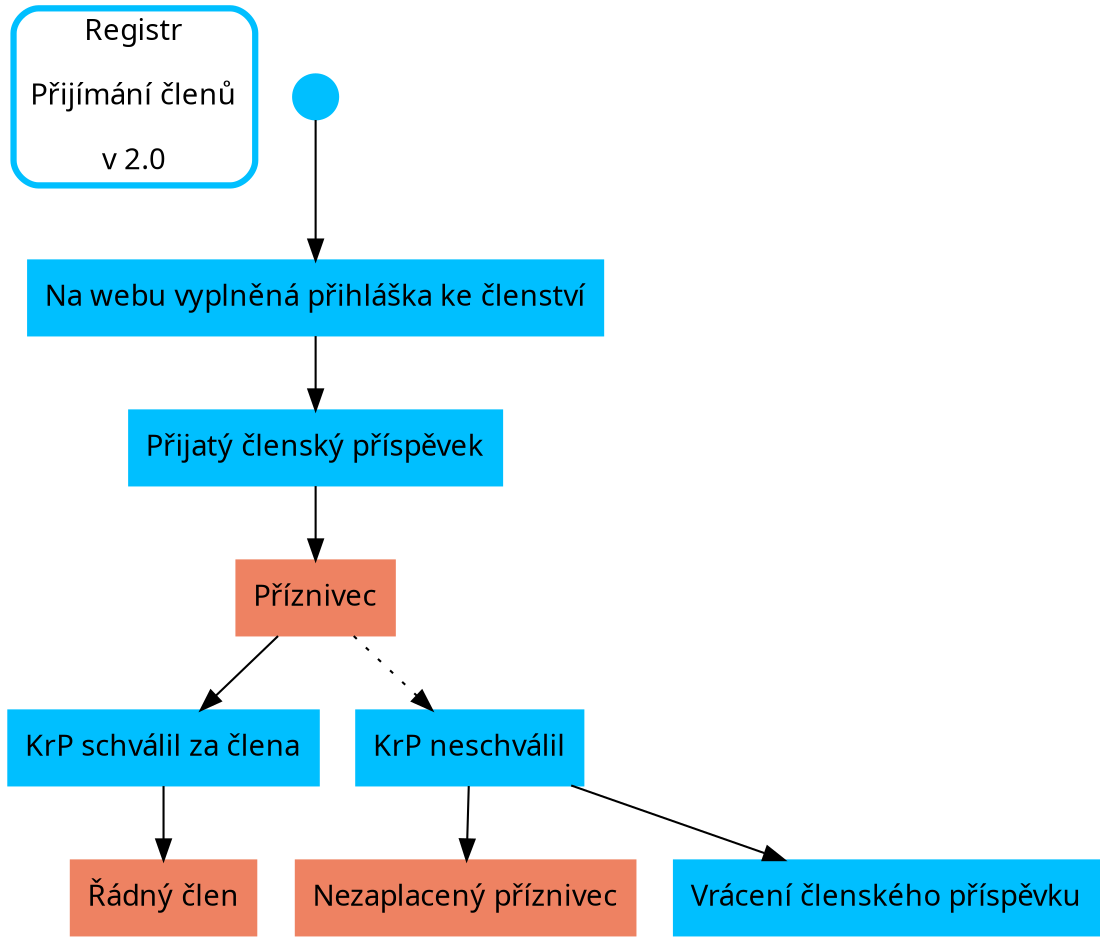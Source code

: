 digraph G {
  graph [	fontname = "Helvetica-Oblique", size = "8,8"  ];
  node [	shape = polygon,
    sides = 4,
    color = deepskyblue,
    style = filled,
    fontname = "Helvetica-Outline" ];

  owner [shape=rect style=rounded penwidth=3 height=1.0 label="Registr\n\nPřijímání členů\n\nv 2.0"]


  start -> zadost_o_clenstvi -> platba_prispevku_zajemce -> priznivec_zajemce -> prijeti -> clen

  #start -> nezaplaceny_priznivec -> prijeti_daru -> priznivec

  # stavajici priznivec zada o clenstvi
  #priznivec -> zadost_o_clenstvi_priznivce -> prijeti_priznivce -> splneni_podminek
  #platba_prispevku -> splneni_podminek
  #prijata_prihlaska -> splneni_podminek
  #splneni_podminek -> clen

  # Priznivec nebyl prijat, je z nej nadale priznivce
  #zadost_o_clenstvi_priznivce -> neprijeti_priznivce -> priznivec

  # Zajemce o clenstvi nebyl prijat, vracime prispevek a je z nej nezaplaceny priznivec
  priznivec_zajemce -> neprijeti_zajemce[style=dotted]
  neprijeti_zajemce -> nezaplaceny_priznivec
  neprijeti_zajemce -> vraceni_prispevku


  # nezaplaceny priznivec zada o clenstvi
  #nezaplaceny_priznivec -> zadost_o_clenstvi


subgraph cluster_obnova {
  # Prodlouzeni clenstvi
  #clen -> clen_po_roce
  #clen_po_roce -> platba_prispevku
  #clen_po_roce -> nezaplaceny_priznivec[style=dotted]

  # Prodlouzeni priznivectvi
  #priznivec -> priznivec_po_roce
  #priznivec_po_roce -> prijeti_daru
  #priznivec_po_roce -> nezaplaceny_priznivec[style=dotted]
}

  # Ukonceni clenstvi na zadost
  #clen -> priznivec[style=dotted,label="ukončil členství"]

  # Vymazani udaju subjektu na zadost
  #priznivec -> vymazani_udaju
  #nezaplaceny_priznivec -> vymazani_udaju
  #vymazani_udaju -> end

  start [shape=point height=0.3 label="Start"]
  nezaplaceny_priznivec [label="Nezaplacený příznivec", color=salmon2]
  #clen_po_roce [label="Po roce", color=goldenrod2]
  #priznivec_po_roce [label="Po roce", color=goldenrod2]
  clen [label="Řádný člen",color=salmon2]
  #priznivec [label="Příznivec",color=salmon2]
  #priznivec_zajemce [color=salmon2]
  zadost_o_clenstvi[label="Na webu vyplněná přihláška ke členství"]
  #zadost_o_clenstvi_priznivce[label="Na webu vyplněná přihláška ke členství"]
  #platba_prispevku[label="Přijatý členský příspěvek"]
  #prijeti_daru[label="Přijatý dar od příznivce"]
  platba_prispevku_zajemce[label="Přijatý členský příspěvek"]
  priznivec_zajemce[label="Příznivec", color=salmon2]
  neprijeti_zajemce[label="KrP neschválil"]
  #neprijeti_priznivce[label="KrP neschválil"]
  prijeti[label="KrP schválil za člena"]
  #prijeti_priznivce[label="KrP schválil za člena"]
  vraceni_prispevku[label="Vrácení členského příspěvku"]
  #vymazani_udaju[label="Vymazání údajů na žádost"]
  #splneni_podminek[ shape = "record", height = 0.05, width = 0.5, margin = "0,0", style = "filled", label = "<f0>|<f1>|<f2>", fillcolor="black" ]
  #end [shape=point height=0.3 label="Konec"]

}
